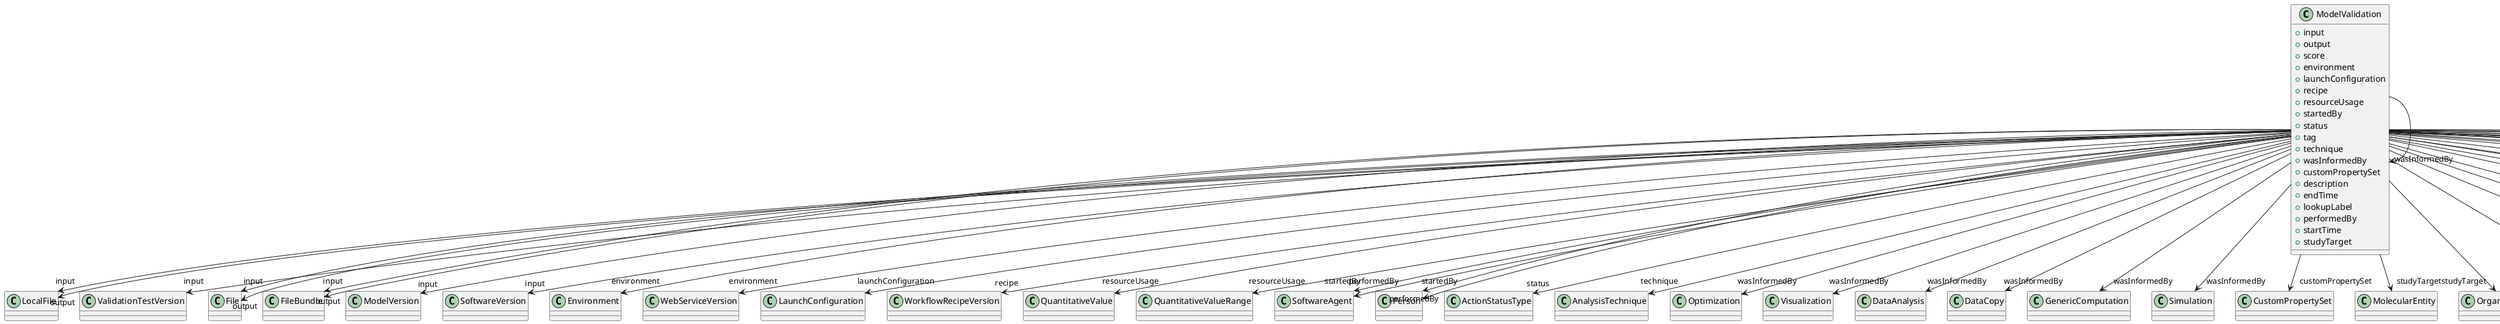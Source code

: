 @startuml
class ModelValidation {
+input
+output
+score
+environment
+launchConfiguration
+recipe
+resourceUsage
+startedBy
+status
+tag
+technique
+wasInformedBy
+customPropertySet
+description
+endTime
+lookupLabel
+performedBy
+startTime
+studyTarget

}
ModelValidation -d-> "input" LocalFile
ModelValidation -d-> "input" ValidationTestVersion
ModelValidation -d-> "input" File
ModelValidation -d-> "input" FileBundle
ModelValidation -d-> "input" ModelVersion
ModelValidation -d-> "input" SoftwareVersion
ModelValidation -d-> "output" LocalFile
ModelValidation -d-> "output" File
ModelValidation -d-> "output" FileBundle
ModelValidation -d-> "environment" Environment
ModelValidation -d-> "environment" WebServiceVersion
ModelValidation -d-> "launchConfiguration" LaunchConfiguration
ModelValidation -d-> "recipe" WorkflowRecipeVersion
ModelValidation -d-> "resourceUsage" QuantitativeValue
ModelValidation -d-> "resourceUsage" QuantitativeValueRange
ModelValidation -d-> "startedBy" SoftwareAgent
ModelValidation -d-> "startedBy" Person
ModelValidation -d-> "status" ActionStatusType
ModelValidation -d-> "technique" AnalysisTechnique
ModelValidation -d-> "wasInformedBy" Optimization
ModelValidation -d-> "wasInformedBy" Visualization
ModelValidation -d-> "wasInformedBy" DataAnalysis
ModelValidation -d-> "wasInformedBy" DataCopy
ModelValidation -d-> "wasInformedBy" ModelValidation
ModelValidation -d-> "wasInformedBy" GenericComputation
ModelValidation -d-> "wasInformedBy" Simulation
ModelValidation -d-> "customPropertySet" CustomPropertySet
ModelValidation -d-> "performedBy" SoftwareAgent
ModelValidation -d-> "performedBy" Person
ModelValidation -d-> "studyTarget" MolecularEntity
ModelValidation -d-> "studyTarget" OrganismSubstance
ModelValidation -d-> "studyTarget" ElectricalStimulusType
ModelValidation -d-> "studyTarget" UBERONParcellation
ModelValidation -d-> "studyTarget" Handedness
ModelValidation -d-> "studyTarget" OlfactoryStimulusType
ModelValidation -d-> "studyTarget" DiseaseModel
ModelValidation -d-> "studyTarget" Disease
ModelValidation -d-> "studyTarget" GustatoryStimulusType
ModelValidation -d-> "studyTarget" AuditoryStimulusType
ModelValidation -d-> "studyTarget" OpticalStimulusType
ModelValidation -d-> "studyTarget" CellCultureType
ModelValidation -d-> "studyTarget" BreedingType
ModelValidation -d-> "studyTarget" TactileStimulusType
ModelValidation -d-> "studyTarget" BiologicalOrder
ModelValidation -d-> "studyTarget" OrganismSystem
ModelValidation -d-> "studyTarget" BiologicalSex
ModelValidation -d-> "studyTarget" VisualStimulusType
ModelValidation -d-> "studyTarget" CellType
ModelValidation -d-> "studyTarget" Organ
ModelValidation -d-> "studyTarget" TissueSampleType
ModelValidation -d-> "studyTarget" Species
ModelValidation -d-> "studyTarget" GeneticStrainType
ModelValidation -d-> "studyTarget" TermSuggestion
ModelValidation -d-> "studyTarget" SubcellularEntity
ModelValidation -d-> "studyTarget" ParcellationEntity
ModelValidation -d-> "studyTarget" ParcellationEntityVersion
ModelValidation -d-> "studyTarget" CustomAnatomicalEntity

@enduml